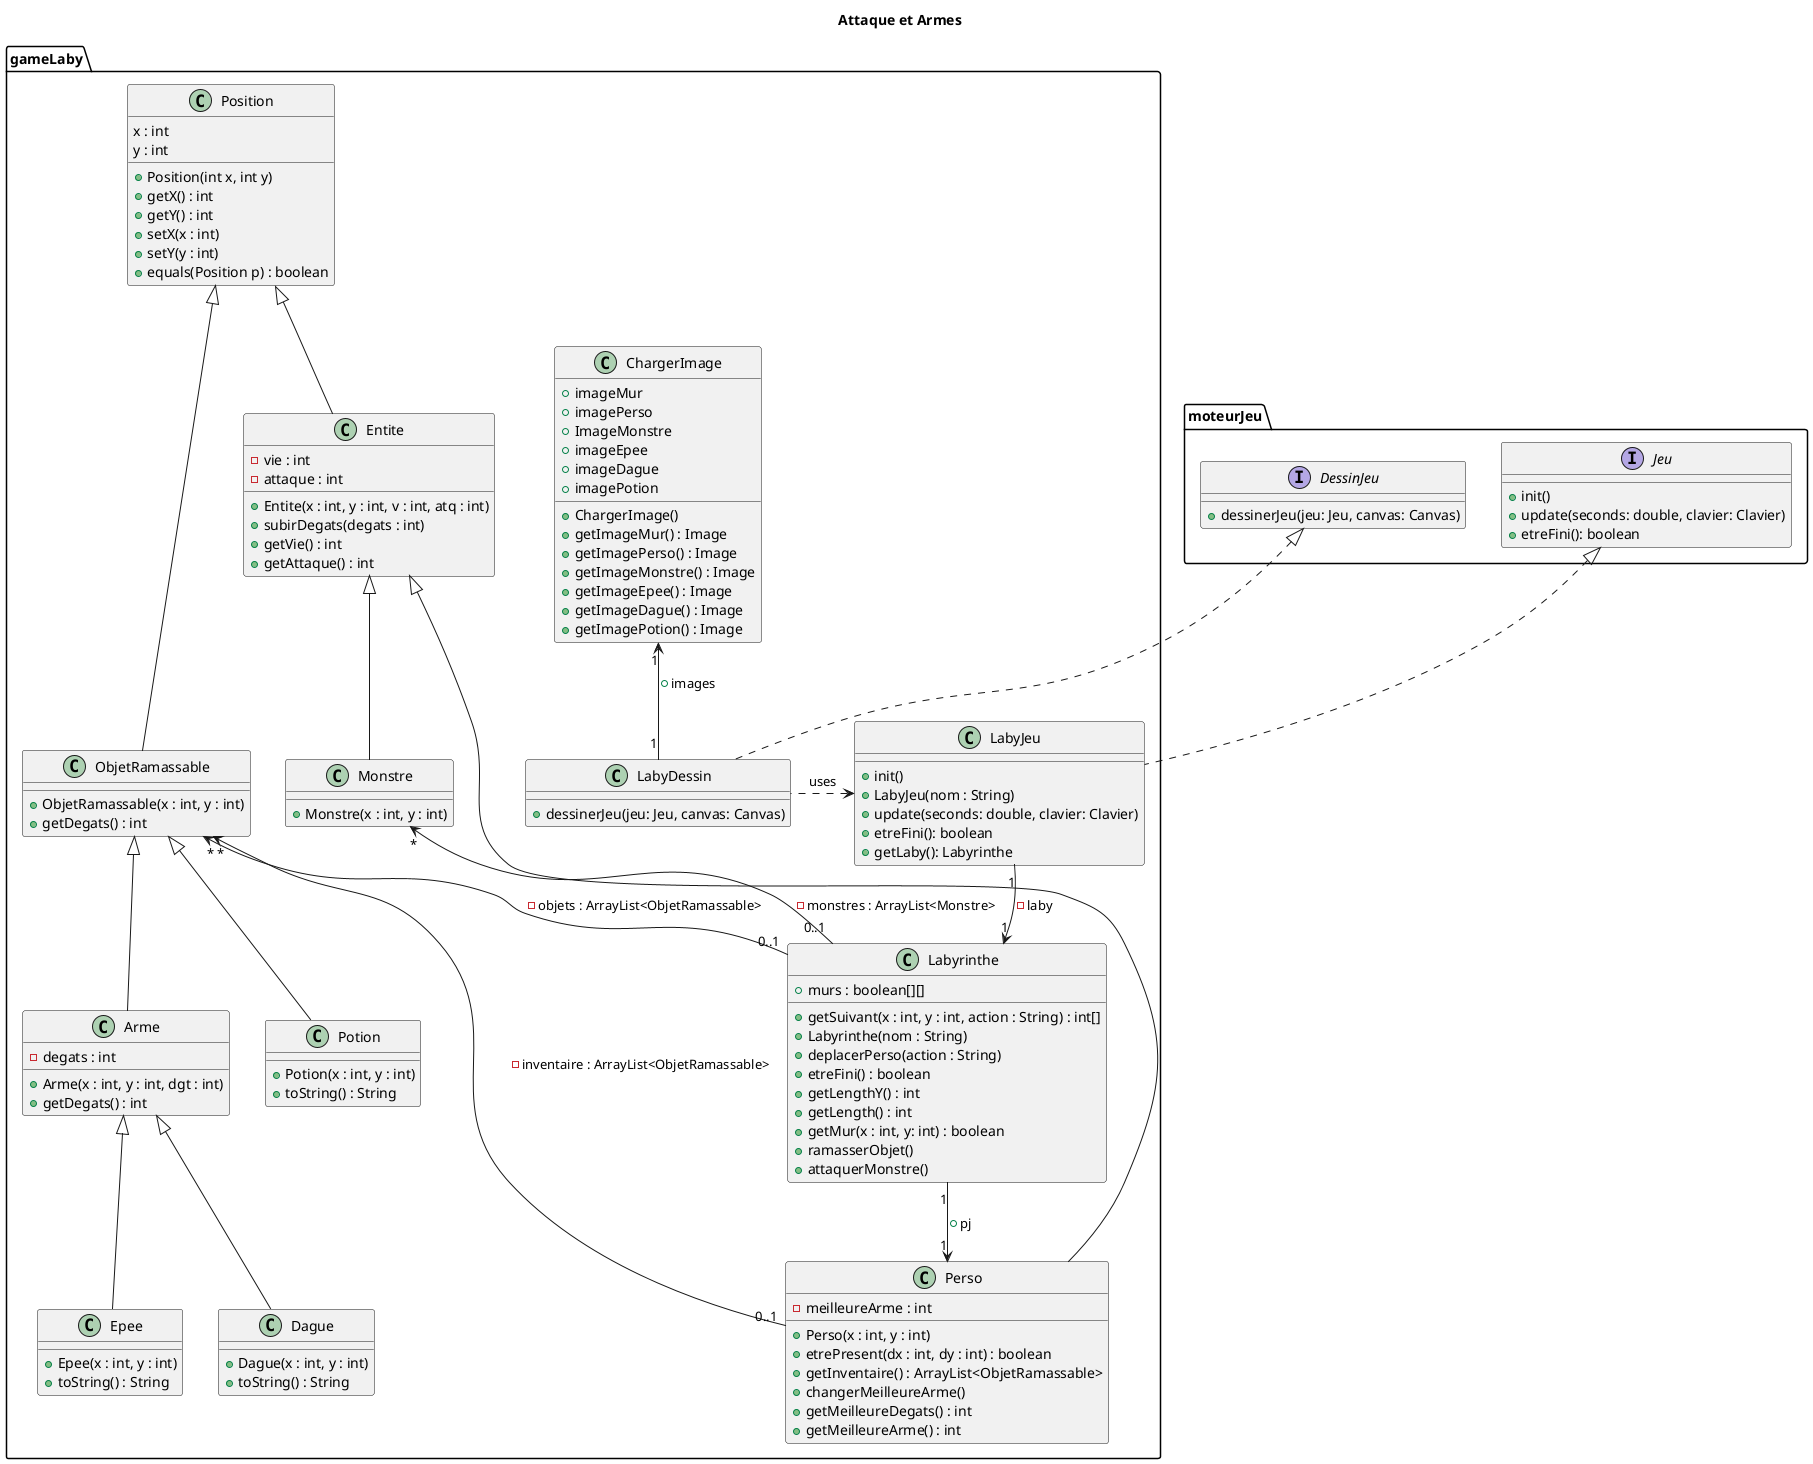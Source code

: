 @startuml
title Attaque et Armes

'''classe'''


package moteurJeu {

interface Jeu{
+ init()
+ update(seconds: double, clavier: Clavier)
+ etreFini(): boolean
}


interface DessinJeu {
+ dessinerJeu(jeu: Jeu, canvas: Canvas)
}
}


package gameLaby {


class Labyrinthe{
  + murs : boolean[][]
  + getSuivant(x : int, y : int, action : String) : int[]
  + Labyrinthe(nom : String)
  + deplacerPerso(action : String)
  + etreFini() : boolean
  + getLengthY() : int
  + getLength() : int
  + getMur(x : int, y: int) : boolean
  + ramasserObjet()
  + attaquerMonstre()
}


class ObjetRamassable {
    + ObjetRamassable(x : int, y : int)
    + getDegats() : int
}

class Potion{
    + Potion(x : int, y : int)
    + toString() : String
}

class Arme {
    - degats : int
    + Arme(x : int, y : int, dgt : int)
    + getDegats() : int
}

class Dague {
    + Dague(x : int, y : int)
    + toString() : String
}

class Epee{
    + Epee(x : int, y : int)
    + toString() : String
}

class Position {
    x : int
    y : int
    + Position(int x, int y)
    + getX() : int
    + getY() : int
    + setX(x : int)
    + setY(y : int)
    + equals(Position p) : boolean
}

class Perso {
  - meilleureArme : int
  + Perso(x : int, y : int)
  + etrePresent(dx : int, dy : int) : boolean
  + getInventaire() : ArrayList<ObjetRamassable>
  + changerMeilleureArme()
  + getMeilleureDegats() : int
  + getMeilleureArme() : int
}

class Entite {
    - vie : int
    - attaque : int
    + Entite(x : int, y : int, v : int, atq : int)
    + subirDegats(degats : int)
    + getVie() : int
    + getAttaque() : int
}

class Monstre {
  + Monstre(x : int, y : int)
}

class LabyJeu{
+ init()
+ LabyJeu(nom : String)
+ update(seconds: double, clavier: Clavier)
+ etreFini(): boolean
+ getLaby(): Labyrinthe
}

class LabyDessin{
+ dessinerJeu(jeu: Jeu, canvas: Canvas)
}

class ChargerImage {
  + imageMur
  + imagePerso
  + ImageMonstre
  + imageEpee
  + imageDague
  + imagePotion
  + ChargerImage()
  + getImageMur() : Image
  + getImagePerso() : Image
  + getImageMonstre() : Image
  + getImageEpee() : Image
  + getImageDague() : Image
  + getImagePotion() : Image
}
}


LabyJeu "1" --> "1" Labyrinthe : -laby
DessinJeu <|.. LabyDessin
Jeu <|.. LabyJeu
Labyrinthe "1" --> "1" Perso: + pj
LabyJeu <. LabyDessin:uses


ObjetRamassable "*" <-- "0..1" Perso: -inventaire : ArrayList<ObjetRamassable>
ObjetRamassable "*" <-- "0..1" Labyrinthe: -objets : ArrayList<ObjetRamassable>
ObjetRamassable  <|-- "Potion"
ObjetRamassable  <|-- "Arme"
Arme <|-- "Epee"
Arme <|-- "Dague"
Monstre "*" <-- "0..1" Labyrinthe: -monstres : ArrayList<Monstre>
Position <|--  ObjetRamassable
Position <|-- Entite
Entite <|-- Monstre
Entite <|-- Perso

ChargerImage "1" <-- "1" LabyDessin : + images


@enduml